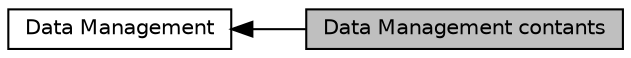 digraph "Data Management contants"
{
  edge [fontname="Helvetica",fontsize="10",labelfontname="Helvetica",labelfontsize="10"];
  node [fontname="Helvetica",fontsize="10",shape=record];
  rankdir=LR;
  Node1 [label="Data Management",height=0.2,width=0.4,color="black", fillcolor="white", style="filled",URL="$group__datalib.html"];
  Node0 [label="Data Management contants",height=0.2,width=0.4,color="black", fillcolor="grey75", style="filled", fontcolor="black"];
  Node1->Node0 [shape=plaintext, dir="back", style="solid"];
}
